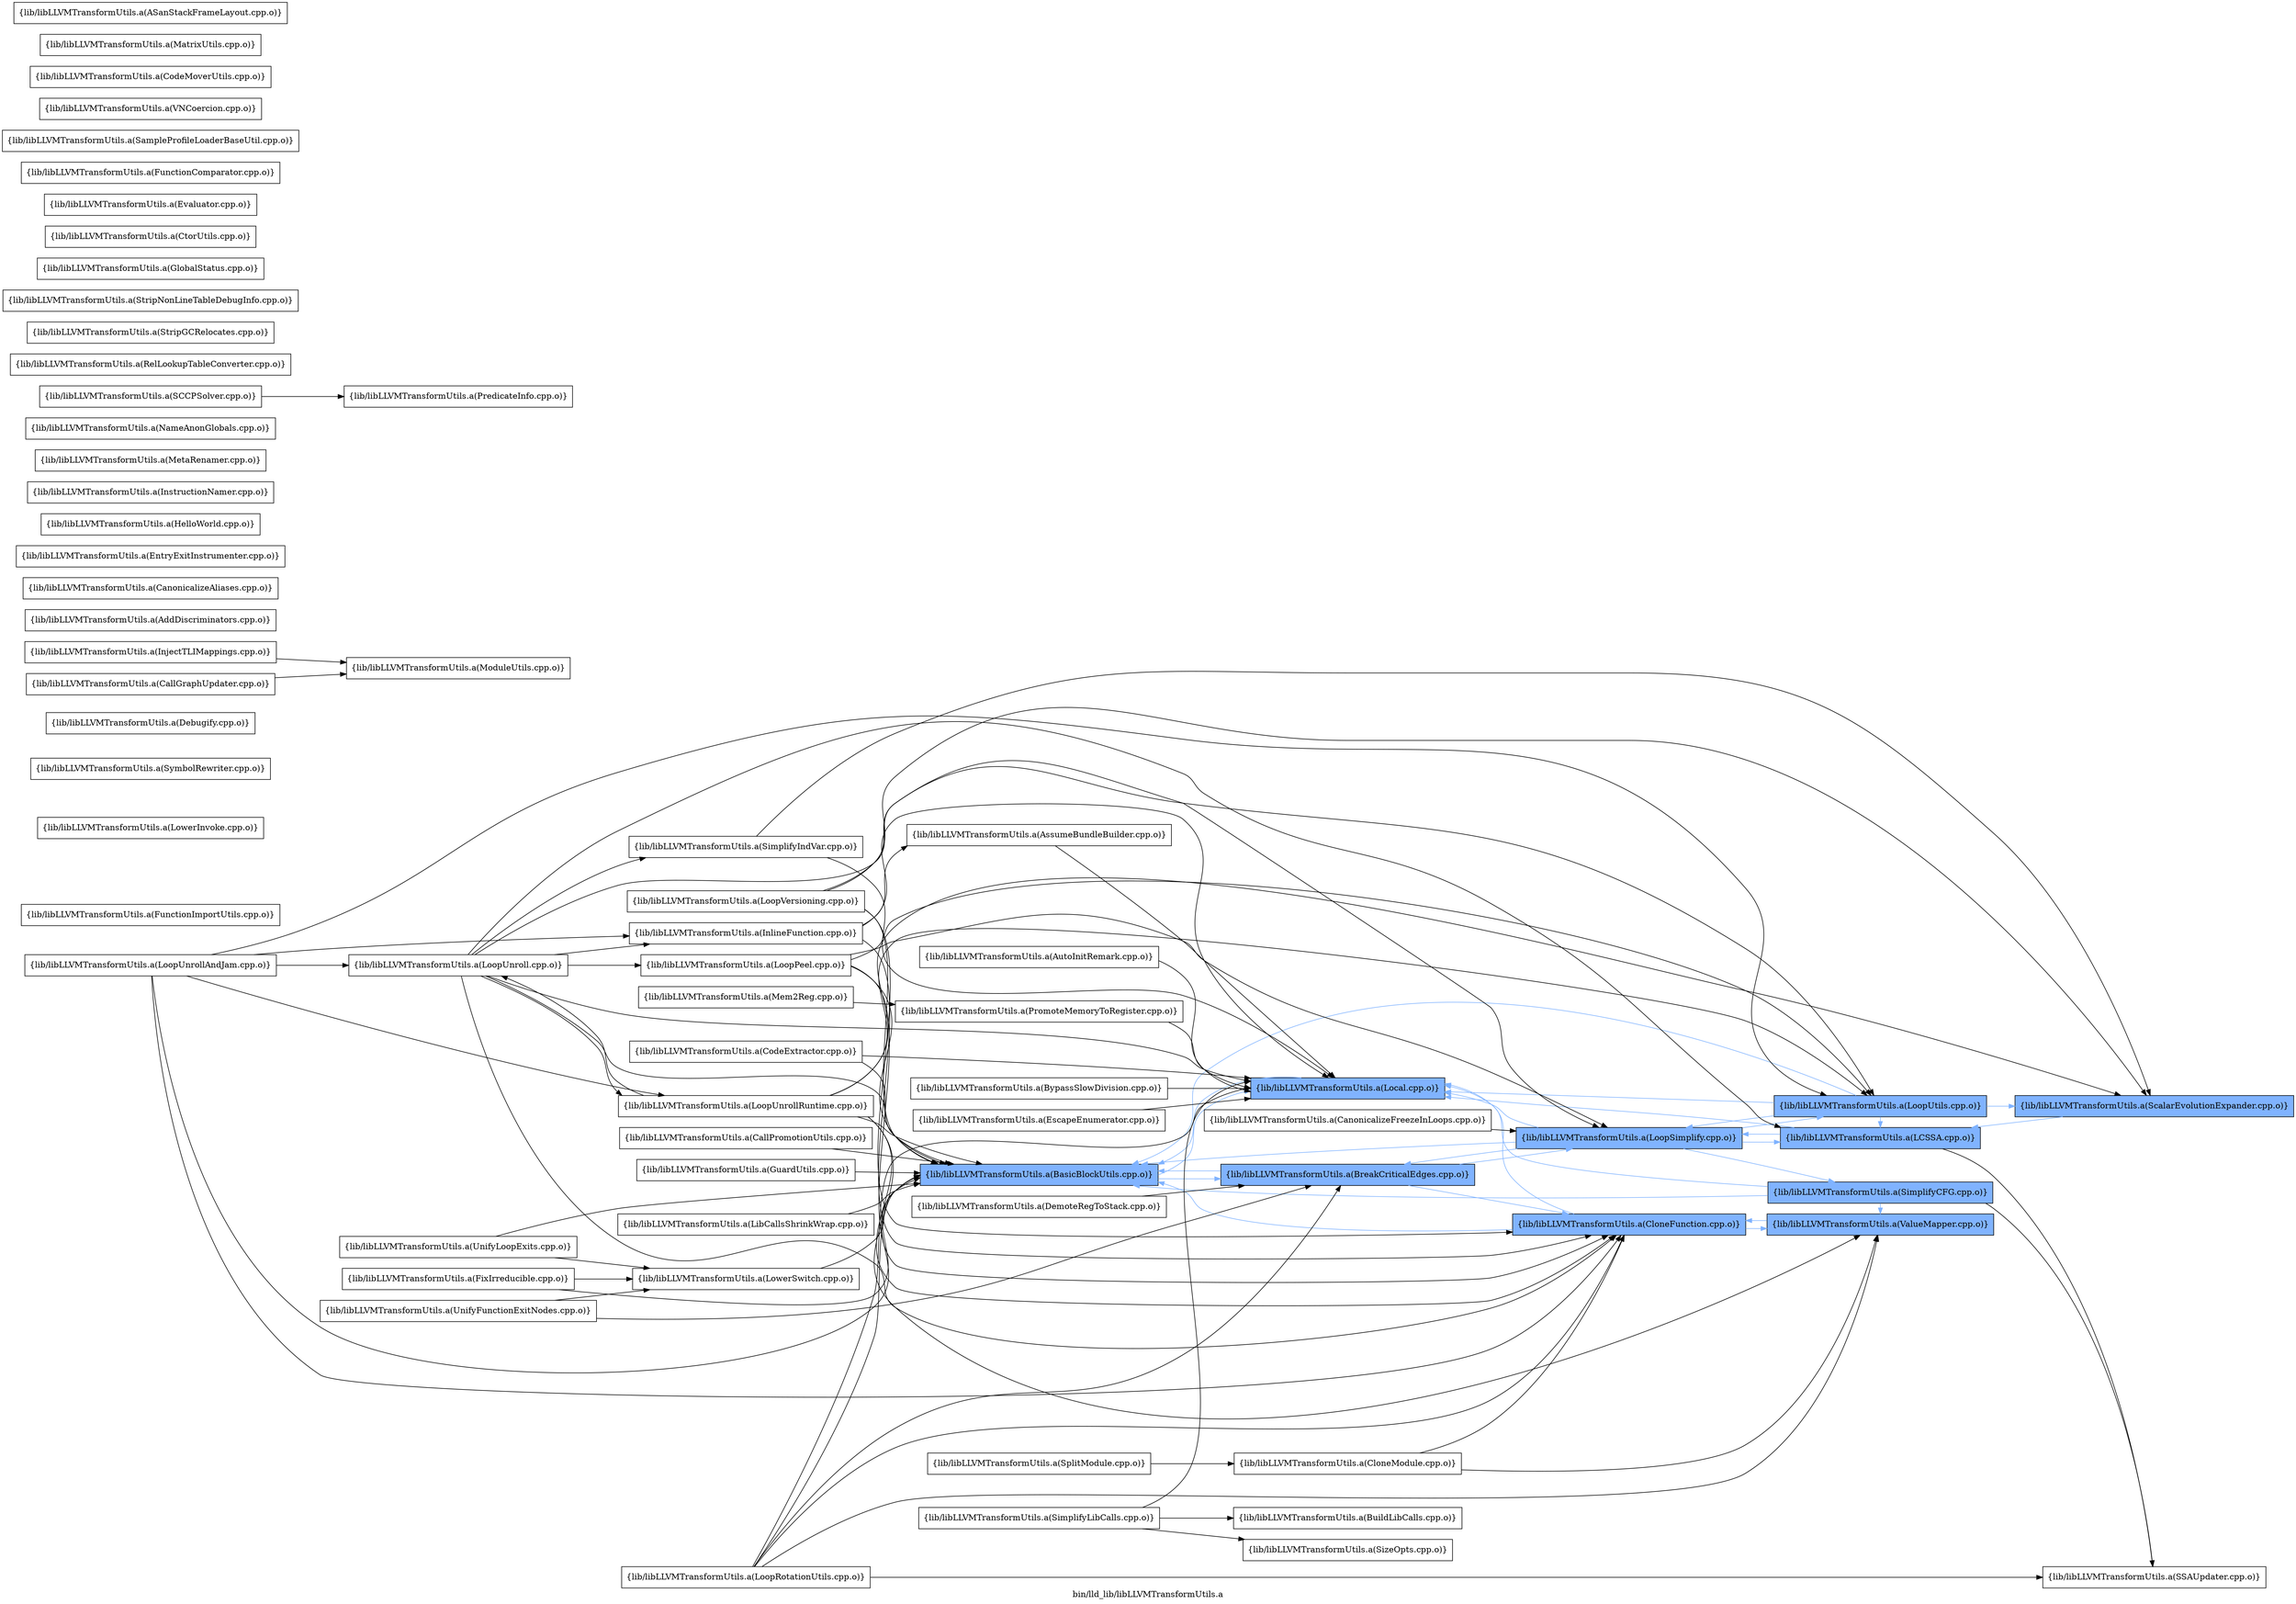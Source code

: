 digraph "bin/lld_lib/libLLVMTransformUtils.a" {
	label="bin/lld_lib/libLLVMTransformUtils.a";
	rankdir=LR;
	{ rank=same; Node0x5604951f8f88;  }
	{ rank=same; Node0x5604951f9028; Node0x5604951f8ee8;  }
	{ rank=same; Node0x5604952089d8; Node0x5604951f7a98;  }
	{ rank=same; Node0x5604951ff0b8; Node0x560495201138; Node0x5604951fbd28; Node0x5604951ef348;  }

	Node0x5604951f8f88 [shape=record,shape=box,group=1,style=filled,fillcolor="0.600000 0.5 1",label="{lib/libLLVMTransformUtils.a(BasicBlockUtils.cpp.o)}"];
	Node0x5604951f8f88 -> Node0x5604951f9028[color="0.600000 0.5 1"];
	Node0x5604951f8f88 -> Node0x5604951f8ee8[color="0.600000 0.5 1"];
	Node0x5604951ec7d8 [shape=record,shape=box,group=0,label="{lib/libLLVMTransformUtils.a(SizeOpts.cpp.o)}"];
	Node0x5604951f8ee8 [shape=record,shape=box,group=1,style=filled,fillcolor="0.600000 0.5 1",label="{lib/libLLVMTransformUtils.a(Local.cpp.o)}"];
	Node0x5604951f8ee8 -> Node0x5604951f8f88[color="0.600000 0.5 1"];
	Node0x5604951f9028 [shape=record,shape=box,group=1,style=filled,fillcolor="0.600000 0.5 1",label="{lib/libLLVMTransformUtils.a(BreakCriticalEdges.cpp.o)}"];
	Node0x5604951f9028 -> Node0x5604951f8f88[color="0.600000 0.5 1"];
	Node0x5604951f9028 -> Node0x5604952089d8[color="0.600000 0.5 1"];
	Node0x5604951f9028 -> Node0x5604951f7a98[color="0.600000 0.5 1"];
	Node0x560495202f88 [shape=record,shape=box,group=0,label="{lib/libLLVMTransformUtils.a(FunctionImportUtils.cpp.o)}"];
	Node0x5604951ec008 [shape=record,shape=box,group=0,label="{lib/libLLVMTransformUtils.a(SplitModule.cpp.o)}"];
	Node0x5604951ec008 -> Node0x5604951ed278;
	Node0x560495208208 [shape=record,shape=box,group=0,label="{lib/libLLVMTransformUtils.a(CanonicalizeFreezeInLoops.cpp.o)}"];
	Node0x560495208208 -> Node0x5604951f7a98;
	Node0x5604951fa2e8 [shape=record,shape=box,group=0,label="{lib/libLLVMTransformUtils.a(LowerInvoke.cpp.o)}"];
	Node0x5604951eaa78 [shape=record,shape=box,group=0,label="{lib/libLLVMTransformUtils.a(SymbolRewriter.cpp.o)}"];
	Node0x5604951f5108 [shape=record,shape=box,group=0,label="{lib/libLLVMTransformUtils.a(BypassSlowDivision.cpp.o)}"];
	Node0x5604951f5108 -> Node0x5604951f8ee8;
	Node0x5604951ee358 [shape=record,shape=box,group=0,label="{lib/libLLVMTransformUtils.a(SimplifyLibCalls.cpp.o)}"];
	Node0x5604951ee358 -> Node0x5604951f4e88;
	Node0x5604951ee358 -> Node0x5604951f8ee8;
	Node0x5604951ee358 -> Node0x5604951ec7d8;
	Node0x5604952007d8 [shape=record,shape=box,group=0,label="{lib/libLLVMTransformUtils.a(Debugify.cpp.o)}"];
	Node0x5604951ef348 [shape=record,shape=box,group=1,style=filled,fillcolor="0.600000 0.5 1",label="{lib/libLLVMTransformUtils.a(SimplifyCFG.cpp.o)}"];
	Node0x5604951ef348 -> Node0x5604951f8f88[color="0.600000 0.5 1"];
	Node0x5604951ef348 -> Node0x5604951f8ee8[color="0.600000 0.5 1"];
	Node0x5604951ef348 -> Node0x5604951ee998;
	Node0x5604951ef348 -> Node0x5604951ff0b8[color="0.600000 0.5 1"];
	Node0x560495201138 [shape=record,shape=box,group=1,style=filled,fillcolor="0.600000 0.5 1",label="{lib/libLLVMTransformUtils.a(LCSSA.cpp.o)}"];
	Node0x560495201138 -> Node0x5604951f8ee8[color="0.600000 0.5 1"];
	Node0x560495201138 -> Node0x5604951f7a98[color="0.600000 0.5 1"];
	Node0x560495201138 -> Node0x5604951ee998;
	Node0x5604951f7a98 [shape=record,shape=box,group=1,style=filled,fillcolor="0.600000 0.5 1",label="{lib/libLLVMTransformUtils.a(LoopSimplify.cpp.o)}"];
	Node0x5604951f7a98 -> Node0x5604951f8f88[color="0.600000 0.5 1"];
	Node0x5604951f7a98 -> Node0x5604951f9028[color="0.600000 0.5 1"];
	Node0x5604951f7a98 -> Node0x560495201138[color="0.600000 0.5 1"];
	Node0x5604951f7a98 -> Node0x5604951f8ee8[color="0.600000 0.5 1"];
	Node0x5604951f7a98 -> Node0x5604951fbd28[color="0.600000 0.5 1"];
	Node0x5604951f7a98 -> Node0x5604951ef348[color="0.600000 0.5 1"];
	Node0x560495201b88 [shape=record,shape=box,group=1,style=filled,fillcolor="0.600000 0.5 1",label="{lib/libLLVMTransformUtils.a(ScalarEvolutionExpander.cpp.o)}"];
	Node0x560495201b88 -> Node0x560495201138[color="0.600000 0.5 1"];
	Node0x5604952024e8 [shape=record,shape=box,group=0,label="{lib/libLLVMTransformUtils.a(InlineFunction.cpp.o)}"];
	Node0x5604952024e8 -> Node0x5604951f8128;
	Node0x5604952024e8 -> Node0x5604952089d8;
	Node0x5604952024e8 -> Node0x5604951f8ee8;
	Node0x5604952009b8 [shape=record,shape=box,group=0,label="{lib/libLLVMTransformUtils.a(DemoteRegToStack.cpp.o)}"];
	Node0x5604952009b8 -> Node0x5604951f9028;
	Node0x5604951fef78 [shape=record,shape=box,group=0,label="{lib/libLLVMTransformUtils.a(EscapeEnumerator.cpp.o)}"];
	Node0x5604951fef78 -> Node0x5604951f8ee8;
	Node0x5604951feb68 [shape=record,shape=box,group=0,label="{lib/libLLVMTransformUtils.a(ModuleUtils.cpp.o)}"];
	Node0x5604951fbd28 [shape=record,shape=box,group=1,style=filled,fillcolor="0.600000 0.5 1",label="{lib/libLLVMTransformUtils.a(LoopUtils.cpp.o)}"];
	Node0x5604951fbd28 -> Node0x5604951f8f88[color="0.600000 0.5 1"];
	Node0x5604951fbd28 -> Node0x560495201138[color="0.600000 0.5 1"];
	Node0x5604951fbd28 -> Node0x5604951f8ee8[color="0.600000 0.5 1"];
	Node0x5604951fbd28 -> Node0x5604951f7a98[color="0.600000 0.5 1"];
	Node0x5604951fbd28 -> Node0x560495201b88[color="0.600000 0.5 1"];
	Node0x5604952089d8 [shape=record,shape=box,group=1,style=filled,fillcolor="0.600000 0.5 1",label="{lib/libLLVMTransformUtils.a(CloneFunction.cpp.o)}"];
	Node0x5604952089d8 -> Node0x5604951f8f88[color="0.600000 0.5 1"];
	Node0x5604952089d8 -> Node0x5604951f8ee8[color="0.600000 0.5 1"];
	Node0x5604952089d8 -> Node0x5604951ff0b8[color="0.600000 0.5 1"];
	Node0x5604951ee998 [shape=record,shape=box,group=0,label="{lib/libLLVMTransformUtils.a(SSAUpdater.cpp.o)}"];
	Node0x5604951ff0b8 [shape=record,shape=box,group=1,style=filled,fillcolor="0.600000 0.5 1",label="{lib/libLLVMTransformUtils.a(ValueMapper.cpp.o)}"];
	Node0x5604951ff0b8 -> Node0x5604952089d8[color="0.600000 0.5 1"];
	Node0x5604951fc688 [shape=record,shape=box,group=0,label="{lib/libLLVMTransformUtils.a(AddDiscriminators.cpp.o)}"];
	Node0x5604951f8128 [shape=record,shape=box,group=0,label="{lib/libLLVMTransformUtils.a(AssumeBundleBuilder.cpp.o)}"];
	Node0x5604951f8128 -> Node0x5604951f8ee8;
	Node0x5604952078a8 [shape=record,shape=box,group=0,label="{lib/libLLVMTransformUtils.a(CanonicalizeAliases.cpp.o)}"];
	Node0x5604951fee88 [shape=record,shape=box,group=0,label="{lib/libLLVMTransformUtils.a(EntryExitInstrumenter.cpp.o)}"];
	Node0x56049520f198 [shape=record,shape=box,group=0,label="{lib/libLLVMTransformUtils.a(FixIrreducible.cpp.o)}"];
	Node0x56049520f198 -> Node0x5604951f8f88;
	Node0x56049520f198 -> Node0x5604952127a8;
	Node0x560495201278 [shape=record,shape=box,group=0,label="{lib/libLLVMTransformUtils.a(HelloWorld.cpp.o)}"];
	Node0x5604952004b8 [shape=record,shape=box,group=0,label="{lib/libLLVMTransformUtils.a(InjectTLIMappings.cpp.o)}"];
	Node0x5604952004b8 -> Node0x5604951feb68;
	Node0x5604952001e8 [shape=record,shape=box,group=0,label="{lib/libLLVMTransformUtils.a(InstructionNamer.cpp.o)}"];
	Node0x5604951f56a8 [shape=record,shape=box,group=0,label="{lib/libLLVMTransformUtils.a(LibCallsShrinkWrap.cpp.o)}"];
	Node0x5604951f56a8 -> Node0x5604951f8f88;
	Node0x5604951fa6f8 [shape=record,shape=box,group=0,label="{lib/libLLVMTransformUtils.a(LoopVersioning.cpp.o)}"];
	Node0x5604951fa6f8 -> Node0x5604951f8f88;
	Node0x5604951fa6f8 -> Node0x5604952089d8;
	Node0x5604951fa6f8 -> Node0x5604951fbd28;
	Node0x5604951fa6f8 -> Node0x560495201b88;
	Node0x5604952127a8 [shape=record,shape=box,group=0,label="{lib/libLLVMTransformUtils.a(LowerSwitch.cpp.o)}"];
	Node0x5604952127a8 -> Node0x5604951f8f88;
	Node0x5604951ffb58 [shape=record,shape=box,group=0,label="{lib/libLLVMTransformUtils.a(Mem2Reg.cpp.o)}"];
	Node0x5604951ffb58 -> Node0x560495200148;
	Node0x5604951ff8d8 [shape=record,shape=box,group=0,label="{lib/libLLVMTransformUtils.a(MetaRenamer.cpp.o)}"];
	Node0x5604952014a8 [shape=record,shape=box,group=0,label="{lib/libLLVMTransformUtils.a(NameAnonGlobals.cpp.o)}"];
	Node0x560495200378 [shape=record,shape=box,group=0,label="{lib/libLLVMTransformUtils.a(PredicateInfo.cpp.o)}"];
	Node0x560495201db8 [shape=record,shape=box,group=0,label="{lib/libLLVMTransformUtils.a(RelLookupTableConverter.cpp.o)}"];
	Node0x5604951f0888 [shape=record,shape=box,group=0,label="{lib/libLLVMTransformUtils.a(StripGCRelocates.cpp.o)}"];
	Node0x5604951eb108 [shape=record,shape=box,group=0,label="{lib/libLLVMTransformUtils.a(StripNonLineTableDebugInfo.cpp.o)}"];
	Node0x5604952000f8 [shape=record,shape=box,group=0,label="{lib/libLLVMTransformUtils.a(UnifyFunctionExitNodes.cpp.o)}"];
	Node0x5604952000f8 -> Node0x5604951f9028;
	Node0x5604952000f8 -> Node0x5604952127a8;
	Node0x560495201638 [shape=record,shape=box,group=0,label="{lib/libLLVMTransformUtils.a(UnifyLoopExits.cpp.o)}"];
	Node0x560495201638 -> Node0x5604951f8f88;
	Node0x560495201638 -> Node0x5604952127a8;
	Node0x560495200148 [shape=record,shape=box,group=0,label="{lib/libLLVMTransformUtils.a(PromoteMemoryToRegister.cpp.o)}"];
	Node0x560495200148 -> Node0x5604951f8ee8;
	Node0x560495204b58 [shape=record,shape=box,group=0,label="{lib/libLLVMTransformUtils.a(CallGraphUpdater.cpp.o)}"];
	Node0x560495204b58 -> Node0x5604951feb68;
	Node0x560495206fe8 [shape=record,shape=box,group=0,label="{lib/libLLVMTransformUtils.a(CodeExtractor.cpp.o)}"];
	Node0x560495206fe8 -> Node0x5604951f8f88;
	Node0x560495206fe8 -> Node0x5604951f8ee8;
	Node0x560495203988 [shape=record,shape=box,group=0,label="{lib/libLLVMTransformUtils.a(GlobalStatus.cpp.o)}"];
	Node0x5604952073a8 [shape=record,shape=box,group=0,label="{lib/libLLVMTransformUtils.a(CtorUtils.cpp.o)}"];
	Node0x56049520dd48 [shape=record,shape=box,group=0,label="{lib/libLLVMTransformUtils.a(Evaluator.cpp.o)}"];
	Node0x5604951f4e88 [shape=record,shape=box,group=0,label="{lib/libLLVMTransformUtils.a(BuildLibCalls.cpp.o)}"];
	Node0x5604951f6058 [shape=record,shape=box,group=0,label="{lib/libLLVMTransformUtils.a(CallPromotionUtils.cpp.o)}"];
	Node0x5604951f6058 -> Node0x5604951f8f88;
	Node0x56049520ec98 [shape=record,shape=box,group=0,label="{lib/libLLVMTransformUtils.a(FunctionComparator.cpp.o)}"];
	Node0x5604951ef988 [shape=record,shape=box,group=0,label="{lib/libLLVMTransformUtils.a(SampleProfileLoaderBaseUtil.cpp.o)}"];
	Node0x5604951f82b8 [shape=record,shape=box,group=0,label="{lib/libLLVMTransformUtils.a(AutoInitRemark.cpp.o)}"];
	Node0x5604951f82b8 -> Node0x5604951f8ee8;
	Node0x560495203528 [shape=record,shape=box,group=0,label="{lib/libLLVMTransformUtils.a(GuardUtils.cpp.o)}"];
	Node0x560495203528 -> Node0x5604951f8f88;
	Node0x5604951fef28 [shape=record,shape=box,group=0,label="{lib/libLLVMTransformUtils.a(VNCoercion.cpp.o)}"];
	Node0x5604951ed8b8 [shape=record,shape=box,group=0,label="{lib/libLLVMTransformUtils.a(SimplifyIndVar.cpp.o)}"];
	Node0x5604951ed8b8 -> Node0x5604951f8ee8;
	Node0x5604951ed8b8 -> Node0x560495201b88;
	Node0x560495207128 [shape=record,shape=box,group=0,label="{lib/libLLVMTransformUtils.a(CodeMoverUtils.cpp.o)}"];
	Node0x5604951f8998 [shape=record,shape=box,group=0,label="{lib/libLLVMTransformUtils.a(LoopPeel.cpp.o)}"];
	Node0x5604951f8998 -> Node0x5604951f8f88;
	Node0x5604951f8998 -> Node0x5604952089d8;
	Node0x5604951f8998 -> Node0x5604951f7a98;
	Node0x5604951f8998 -> Node0x5604951fbd28;
	Node0x5604951f9118 [shape=record,shape=box,group=0,label="{lib/libLLVMTransformUtils.a(LoopRotationUtils.cpp.o)}"];
	Node0x5604951f9118 -> Node0x5604951f8f88;
	Node0x5604951f9118 -> Node0x5604951f9028;
	Node0x5604951f9118 -> Node0x5604952089d8;
	Node0x5604951f9118 -> Node0x5604951f8ee8;
	Node0x5604951f9118 -> Node0x5604951ee998;
	Node0x5604951f9118 -> Node0x5604951ff0b8;
	Node0x5604951f83f8 [shape=record,shape=box,group=0,label="{lib/libLLVMTransformUtils.a(LoopUnroll.cpp.o)}"];
	Node0x5604951f83f8 -> Node0x5604951f8f88;
	Node0x5604951f83f8 -> Node0x5604952089d8;
	Node0x5604951f83f8 -> Node0x5604952024e8;
	Node0x5604951f83f8 -> Node0x560495201138;
	Node0x5604951f83f8 -> Node0x5604951f8ee8;
	Node0x5604951f83f8 -> Node0x5604951f8998;
	Node0x5604951f83f8 -> Node0x5604951f7a98;
	Node0x5604951f83f8 -> Node0x5604951fb238;
	Node0x5604951f83f8 -> Node0x5604951ed8b8;
	Node0x5604951f7fe8 [shape=record,shape=box,group=0,label="{lib/libLLVMTransformUtils.a(LoopUnrollAndJam.cpp.o)}"];
	Node0x5604951f7fe8 -> Node0x5604951f8f88;
	Node0x5604951f7fe8 -> Node0x5604952089d8;
	Node0x5604951f7fe8 -> Node0x5604952024e8;
	Node0x5604951f7fe8 -> Node0x5604951f83f8;
	Node0x5604951f7fe8 -> Node0x5604951fb238;
	Node0x5604951f7fe8 -> Node0x5604951fbd28;
	Node0x560495211fd8 [shape=record,shape=box,group=0,label="{lib/libLLVMTransformUtils.a(MatrixUtils.cpp.o)}"];
	Node0x560495201548 [shape=record,shape=box,group=0,label="{lib/libLLVMTransformUtils.a(SCCPSolver.cpp.o)}"];
	Node0x560495201548 -> Node0x560495200378;
	Node0x5604951f7548 [shape=record,shape=box,group=0,label="{lib/libLLVMTransformUtils.a(ASanStackFrameLayout.cpp.o)}"];
	Node0x5604951fb238 [shape=record,shape=box,group=0,label="{lib/libLLVMTransformUtils.a(LoopUnrollRuntime.cpp.o)}"];
	Node0x5604951fb238 -> Node0x5604951f8f88;
	Node0x5604951fb238 -> Node0x5604952089d8;
	Node0x5604951fb238 -> Node0x5604951f83f8;
	Node0x5604951fb238 -> Node0x5604951fbd28;
	Node0x5604951fb238 -> Node0x560495201b88;
	Node0x5604951fb238 -> Node0x5604951ff0b8;
	Node0x5604951ed278 [shape=record,shape=box,group=0,label="{lib/libLLVMTransformUtils.a(CloneModule.cpp.o)}"];
	Node0x5604951ed278 -> Node0x5604952089d8;
	Node0x5604951ed278 -> Node0x5604951ff0b8;
}
